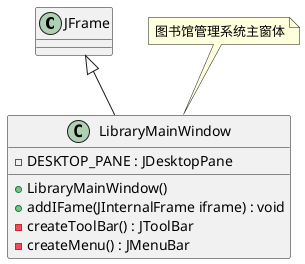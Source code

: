 @startuml LibraryMainWindow

class JFrame {

}
class LibraryMainWindow {
    -DESKTOP_PANE : JDesktopPane  
    +LibraryMainWindow()
    +addIFame(JInternalFrame iframe) : void
    -createToolBar() : JToolBar
    -createMenu() : JMenuBar
}  
JFrame <|-- LibraryMainWindow 

note "图书馆管理系统主窗体" as N0
N0 .. LibraryMainWindow 
@enduml
